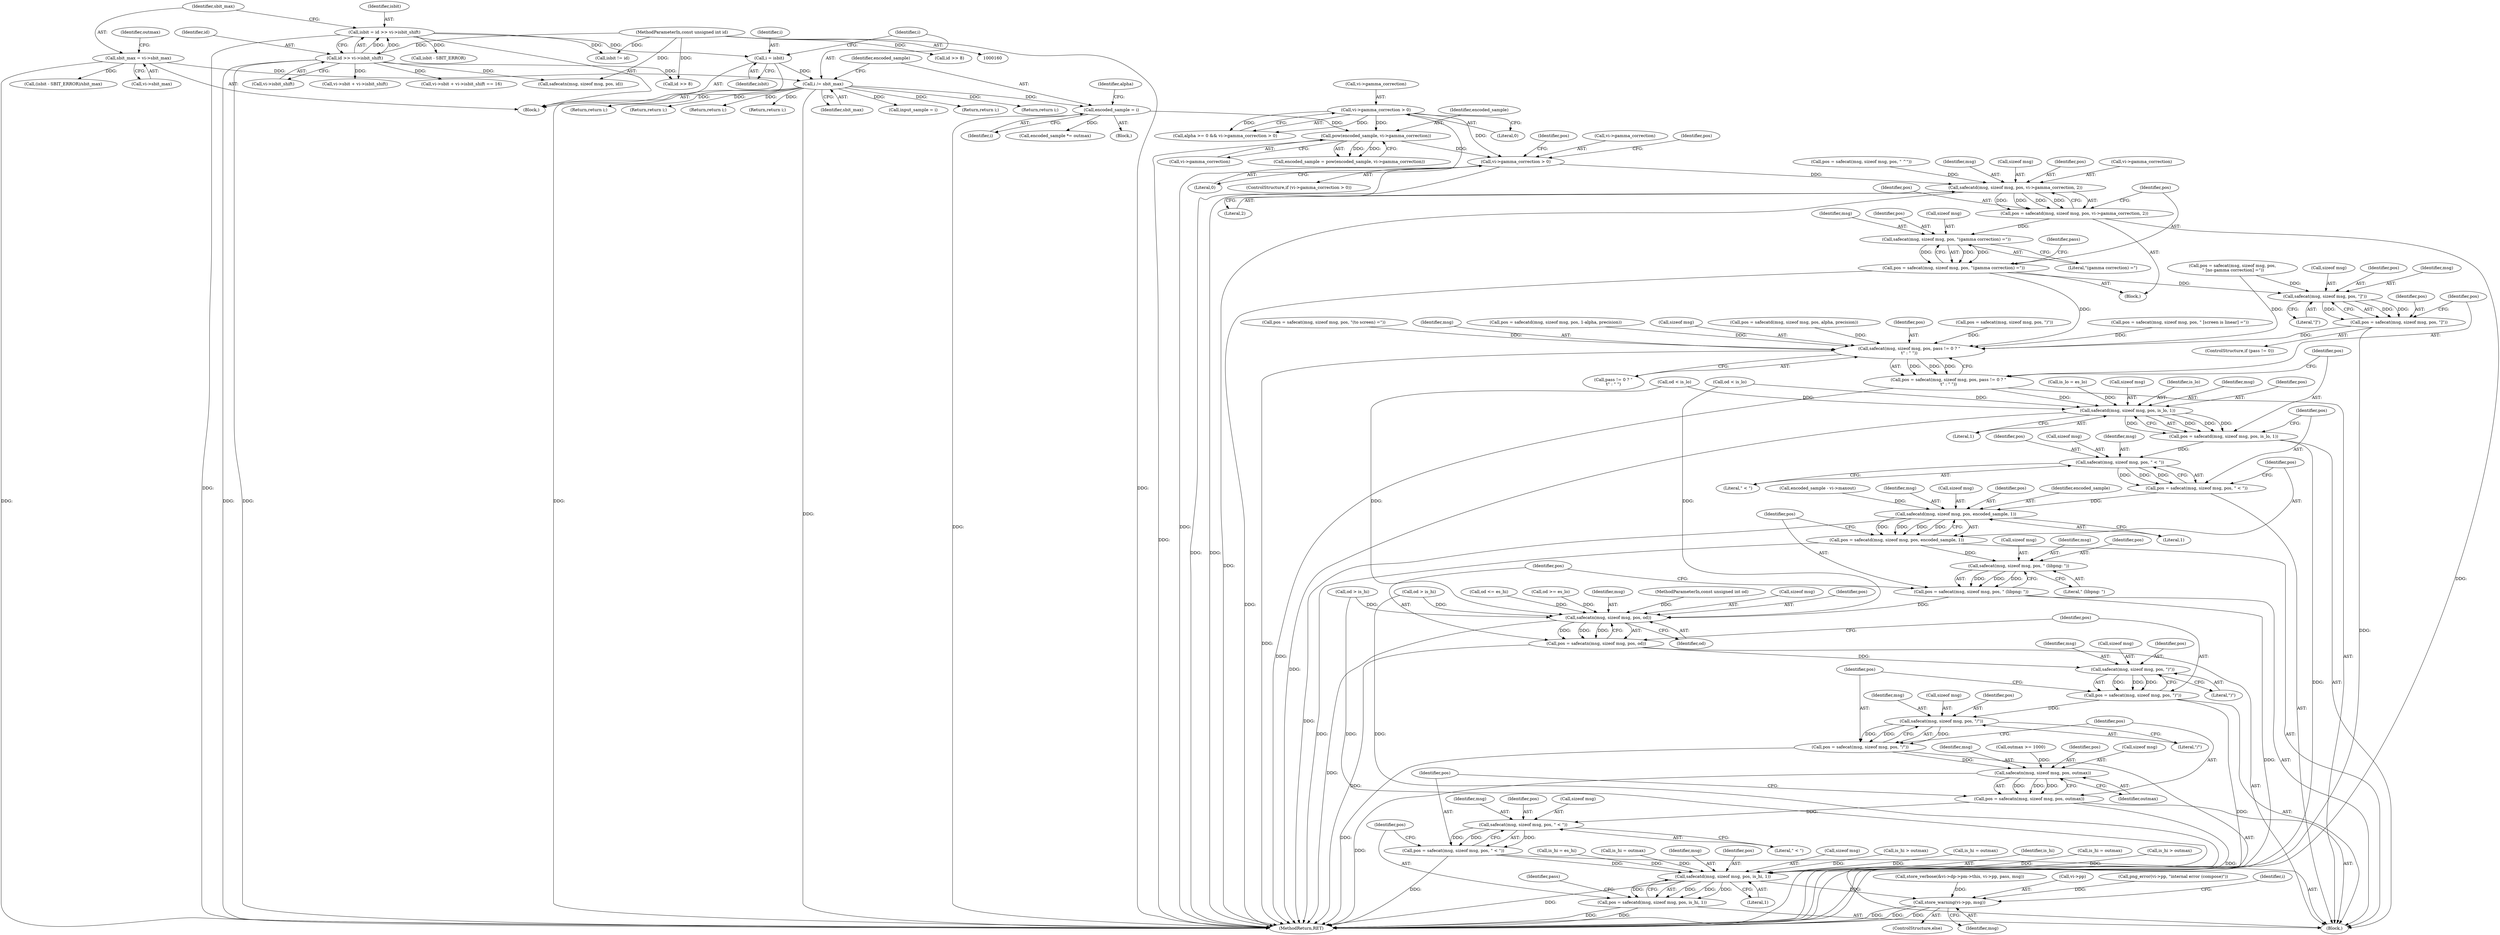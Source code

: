 digraph "0_Android_9d4853418ab2f754c2b63e091c29c5529b8b86ca_43@pointer" {
"1001414" [label="(Call,vi->gamma_correction > 0)"];
"1000219" [label="(Call,pow(encoded_sample, vi->gamma_correction))"];
"1000203" [label="(Call,encoded_sample = i)"];
"1000198" [label="(Call,i /= sbit_max)"];
"1000177" [label="(Call,sbit_max = vi->sbit_max)"];
"1000195" [label="(Call,i = isbit)"];
"1000169" [label="(Call,isbit = id >> vi->isbit_shift)"];
"1000171" [label="(Call,id >> vi->isbit_shift)"];
"1000163" [label="(MethodParameterIn,const unsigned int id)"];
"1000212" [label="(Call,vi->gamma_correction > 0)"];
"1001430" [label="(Call,safecatd(msg, sizeof msg, pos, vi->gamma_correction, 2))"];
"1001428" [label="(Call,pos = safecatd(msg, sizeof msg, pos, vi->gamma_correction, 2))"];
"1001441" [label="(Call,safecat(msg, sizeof msg, pos, \"(gamma correction) =\"))"];
"1001439" [label="(Call,pos = safecat(msg, sizeof msg, pos, \"(gamma correction) =\"))"];
"1001462" [label="(Call,safecat(msg, sizeof msg, pos, \"]\"))"];
"1001460" [label="(Call,pos = safecat(msg, sizeof msg, pos, \"]\"))"];
"1001485" [label="(Call,safecat(msg, sizeof msg, pos, pass != 0 ? \"\n\t\" : \" \"))"];
"1001483" [label="(Call,pos = safecat(msg, sizeof msg, pos, pass != 0 ? \"\n\t\" : \" \"))"];
"1001498" [label="(Call,safecatd(msg, sizeof msg, pos, is_lo, 1))"];
"1001496" [label="(Call,pos = safecatd(msg, sizeof msg, pos, is_lo, 1))"];
"1001507" [label="(Call,safecat(msg, sizeof msg, pos, \" < \"))"];
"1001505" [label="(Call,pos = safecat(msg, sizeof msg, pos, \" < \"))"];
"1001515" [label="(Call,safecatd(msg, sizeof msg, pos, encoded_sample, 1))"];
"1001513" [label="(Call,pos = safecatd(msg, sizeof msg, pos, encoded_sample, 1))"];
"1001524" [label="(Call,safecat(msg, sizeof msg, pos, \" (libpng: \"))"];
"1001522" [label="(Call,pos = safecat(msg, sizeof msg, pos, \" (libpng: \"))"];
"1001532" [label="(Call,safecatn(msg, sizeof msg, pos, od))"];
"1001530" [label="(Call,pos = safecatn(msg, sizeof msg, pos, od))"];
"1001540" [label="(Call,safecat(msg, sizeof msg, pos, \")\"))"];
"1001538" [label="(Call,pos = safecat(msg, sizeof msg, pos, \")\"))"];
"1001548" [label="(Call,safecat(msg, sizeof msg, pos, \"/\"))"];
"1001546" [label="(Call,pos = safecat(msg, sizeof msg, pos, \"/\"))"];
"1001556" [label="(Call,safecatn(msg, sizeof msg, pos, outmax))"];
"1001554" [label="(Call,pos = safecatn(msg, sizeof msg, pos, outmax))"];
"1001564" [label="(Call,safecat(msg, sizeof msg, pos, \" < \"))"];
"1001562" [label="(Call,pos = safecat(msg, sizeof msg, pos, \" < \"))"];
"1001572" [label="(Call,safecatd(msg, sizeof msg, pos, is_hi, 1))"];
"1001570" [label="(Call,pos = safecatd(msg, sizeof msg, pos, is_hi, 1))"];
"1001586" [label="(Call,store_warning(vi->pp, msg))"];
"1000219" [label="(Call,pow(encoded_sample, vi->gamma_correction))"];
"1001505" [label="(Call,pos = safecat(msg, sizeof msg, pos, \" < \"))"];
"1001531" [label="(Identifier,pos)"];
"1001552" [label="(Identifier,pos)"];
"1001519" [label="(Identifier,pos)"];
"1001525" [label="(Identifier,msg)"];
"1001557" [label="(Identifier,msg)"];
"1001565" [label="(Identifier,msg)"];
"1000851" [label="(Call,is_hi = outmax)"];
"1001005" [label="(Call,outmax >= 1000)"];
"1000163" [label="(MethodParameterIn,const unsigned int id)"];
"1001463" [label="(Identifier,msg)"];
"1001112" [label="(Call,isbit != id)"];
"1000673" [label="(Call,is_lo = es_lo)"];
"1001555" [label="(Identifier,pos)"];
"1000213" [label="(Call,vi->gamma_correction)"];
"1001520" [label="(Identifier,encoded_sample)"];
"1000199" [label="(Identifier,i)"];
"1001530" [label="(Call,pos = safecatn(msg, sizeof msg, pos, od))"];
"1001591" [label="(Return,return i;)"];
"1000179" [label="(Call,vi->sbit_max)"];
"1001438" [label="(Literal,2)"];
"1001458" [label="(Identifier,pass)"];
"1001449" [label="(Identifier,pos)"];
"1001381" [label="(Call,pos = safecat(msg, sizeof msg, pos, \" [screen is linear] =\"))"];
"1001500" [label="(Call,sizeof msg)"];
"1001464" [label="(Call,sizeof msg)"];
"1001504" [label="(Literal,1)"];
"1000527" [label="(Call,encoded_sample - vi->maxout)"];
"1000196" [label="(Identifier,i)"];
"1001443" [label="(Call,sizeof msg)"];
"1001585" [label="(ControlStructure,else)"];
"1001516" [label="(Identifier,msg)"];
"1001429" [label="(Identifier,pos)"];
"1001511" [label="(Identifier,pos)"];
"1000172" [label="(Identifier,id)"];
"1001440" [label="(Identifier,pos)"];
"1000964" [label="(Call,is_hi > outmax)"];
"1001541" [label="(Identifier,msg)"];
"1001523" [label="(Identifier,pos)"];
"1000652" [label="(Call,od <= es_hi)"];
"1000860" [label="(Call,od > is_hi)"];
"1001483" [label="(Call,pos = safecat(msg, sizeof msg, pos, pass != 0 ? \"\n\t\" : \" \"))"];
"1001467" [label="(Literal,\"]\")"];
"1001581" [label="(Identifier,pass)"];
"1001372" [label="(Call,pos = safecat(msg, sizeof msg, pos, \"(to screen) =\"))"];
"1000212" [label="(Call,vi->gamma_correction > 0)"];
"1001498" [label="(Call,safecatd(msg, sizeof msg, pos, is_lo, 1))"];
"1001484" [label="(Identifier,pos)"];
"1000436" [label="(Return,return i;)"];
"1001415" [label="(Call,vi->gamma_correction)"];
"1000676" [label="(Call,is_hi = es_hi)"];
"1001563" [label="(Identifier,pos)"];
"1001542" [label="(Call,sizeof msg)"];
"1001506" [label="(Identifier,pos)"];
"1001509" [label="(Call,sizeof msg)"];
"1001561" [label="(Identifier,outmax)"];
"1000649" [label="(Call,od >= es_lo)"];
"1001546" [label="(Call,pos = safecat(msg, sizeof msg, pos, \"/\"))"];
"1000895" [label="(Call,vi->sbit + vi->isbit_shift)"];
"1001462" [label="(Call,safecat(msg, sizeof msg, pos, \"]\"))"];
"1001521" [label="(Literal,1)"];
"1000177" [label="(Call,sbit_max = vi->sbit_max)"];
"1001486" [label="(Identifier,msg)"];
"1001512" [label="(Literal,\" < \")"];
"1001281" [label="(Call,pos = safecatd(msg, sizeof msg, pos, 1-alpha, precision))"];
"1000203" [label="(Call,encoded_sample = i)"];
"1001515" [label="(Call,safecatd(msg, sizeof msg, pos, encoded_sample, 1))"];
"1000170" [label="(Identifier,isbit)"];
"1001507" [label="(Call,safecat(msg, sizeof msg, pos, \" < \"))"];
"1001562" [label="(Call,pos = safecat(msg, sizeof msg, pos, \" < \"))"];
"1001578" [label="(Literal,1)"];
"1001441" [label="(Call,safecat(msg, sizeof msg, pos, \"(gamma correction) =\"))"];
"1000167" [label="(Block,)"];
"1000205" [label="(Identifier,i)"];
"1001533" [label="(Identifier,msg)"];
"1000971" [label="(Call,is_hi = outmax)"];
"1001528" [label="(Identifier,pos)"];
"1001487" [label="(Call,sizeof msg)"];
"1000260" [label="(Return,return i;)"];
"1000164" [label="(MethodParameterIn,const unsigned int od)"];
"1000184" [label="(Identifier,outmax)"];
"1001434" [label="(Identifier,pos)"];
"1001435" [label="(Call,vi->gamma_correction)"];
"1001529" [label="(Literal,\" (libpng: \")"];
"1001587" [label="(Call,vi->pp)"];
"1000221" [label="(Call,vi->gamma_correction)"];
"1001466" [label="(Identifier,pos)"];
"1001549" [label="(Identifier,msg)"];
"1001460" [label="(Call,pos = safecat(msg, sizeof msg, pos, \"]\"))"];
"1001544" [label="(Identifier,pos)"];
"1001586" [label="(Call,store_warning(vi->pp, msg))"];
"1001524" [label="(Call,safecat(msg, sizeof msg, pos, \" (libpng: \"))"];
"1000662" [label="(Return,return i;)"];
"1001556" [label="(Call,safecatn(msg, sizeof msg, pos, outmax))"];
"1001442" [label="(Identifier,msg)"];
"1000217" [label="(Call,encoded_sample = pow(encoded_sample, vi->gamma_correction))"];
"1001490" [label="(Call,pass != 0 ? \"\n\t\" : \" \")"];
"1000224" [label="(Call,encoded_sample *= outmax)"];
"1001554" [label="(Call,pos = safecatn(msg, sizeof msg, pos, outmax))"];
"1001428" [label="(Call,pos = safecatd(msg, sizeof msg, pos, vi->gamma_correction, 2))"];
"1000201" [label="(Block,)"];
"1001593" [label="(MethodReturn,RET)"];
"1001573" [label="(Identifier,msg)"];
"1000169" [label="(Call,isbit = id >> vi->isbit_shift)"];
"1001526" [label="(Call,sizeof msg)"];
"1001503" [label="(Identifier,is_lo)"];
"1001534" [label="(Call,sizeof msg)"];
"1001420" [label="(Call,pos = safecat(msg, sizeof msg, pos, \" ^\"))"];
"1001538" [label="(Call,pos = safecat(msg, sizeof msg, pos, \")\"))"];
"1001571" [label="(Identifier,pos)"];
"1001418" [label="(Literal,0)"];
"1001445" [label="(Identifier,pos)"];
"1000200" [label="(Identifier,sbit_max)"];
"1001550" [label="(Call,sizeof msg)"];
"1000264" [label="(Call,input_sample = i)"];
"1001547" [label="(Identifier,pos)"];
"1001456" [label="(ControlStructure,if (pass != 0))"];
"1001439" [label="(Call,pos = safecat(msg, sizeof msg, pos, \"(gamma correction) =\"))"];
"1001532" [label="(Call,safecatn(msg, sizeof msg, pos, od))"];
"1001075" [label="(Call,png_error(vi->pp, \"internal error (compose)\"))"];
"1001431" [label="(Identifier,msg)"];
"1001497" [label="(Identifier,pos)"];
"1000195" [label="(Call,i = isbit)"];
"1001233" [label="(Call,pos = safecatd(msg, sizeof msg, pos, alpha, precision))"];
"1001461" [label="(Identifier,pos)"];
"1001569" [label="(Literal,\" < \")"];
"1001485" [label="(Call,safecat(msg, sizeof msg, pos, pass != 0 ? \"\n\t\" : \" \"))"];
"1000220" [label="(Identifier,encoded_sample)"];
"1001489" [label="(Identifier,pos)"];
"1001576" [label="(Identifier,pos)"];
"1000700" [label="(Call,(isbit - SBIT_ERROR)/sbit_max)"];
"1001413" [label="(ControlStructure,if (vi->gamma_correction > 0))"];
"1000977" [label="(Call,od < is_lo)"];
"1001513" [label="(Call,pos = safecatd(msg, sizeof msg, pos, encoded_sample, 1))"];
"1001548" [label="(Call,safecat(msg, sizeof msg, pos, \"/\"))"];
"1001574" [label="(Call,sizeof msg)"];
"1001517" [label="(Call,sizeof msg)"];
"1001496" [label="(Call,pos = safecatd(msg, sizeof msg, pos, is_lo, 1))"];
"1000198" [label="(Call,i /= sbit_max)"];
"1001168" [label="(Call,pos = safecat(msg, sizeof msg, pos, \")\"))"];
"1000197" [label="(Identifier,isbit)"];
"1001570" [label="(Call,pos = safecatd(msg, sizeof msg, pos, is_hi, 1))"];
"1000980" [label="(Call,od > is_hi)"];
"1000894" [label="(Call,vi->sbit + vi->isbit_shift == 16)"];
"1001536" [label="(Identifier,pos)"];
"1000870" [label="(Return,return i;)"];
"1001539" [label="(Identifier,pos)"];
"1001098" [label="(Call,safecatn(msg, sizeof msg, pos, id))"];
"1000204" [label="(Identifier,encoded_sample)"];
"1000848" [label="(Call,is_hi > outmax)"];
"1001432" [label="(Call,sizeof msg)"];
"1001448" [label="(Call,pos = safecat(msg, sizeof msg, pos,\n \" [no gamma correction] =\"))"];
"1000967" [label="(Call,is_hi = outmax)"];
"1000216" [label="(Literal,0)"];
"1000990" [label="(Return,return i;)"];
"1001590" [label="(Identifier,msg)"];
"1001414" [label="(Call,vi->gamma_correction > 0)"];
"1001430" [label="(Call,safecatd(msg, sizeof msg, pos, vi->gamma_correction, 2))"];
"1000701" [label="(Call,isbit - SBIT_ERROR)"];
"1000908" [label="(Call,id >> 8)"];
"1001540" [label="(Call,safecat(msg, sizeof msg, pos, \")\"))"];
"1000857" [label="(Call,od < is_lo)"];
"1001419" [label="(Block,)"];
"1001592" [label="(Identifier,i)"];
"1000210" [label="(Identifier,alpha)"];
"1001537" [label="(Identifier,od)"];
"1001560" [label="(Identifier,pos)"];
"1001446" [label="(Literal,\"(gamma correction) =\")"];
"1001421" [label="(Identifier,pos)"];
"1000943" [label="(Call,id >> 8)"];
"1001499" [label="(Identifier,msg)"];
"1001469" [label="(Call,store_verbose(&vi->dp->pm->this, vi->pp, pass, msg))"];
"1000178" [label="(Identifier,sbit_max)"];
"1001508" [label="(Identifier,msg)"];
"1000173" [label="(Call,vi->isbit_shift)"];
"1001545" [label="(Literal,\")\")"];
"1000208" [label="(Call,alpha >= 0 && vi->gamma_correction > 0)"];
"1001564" [label="(Call,safecat(msg, sizeof msg, pos, \" < \"))"];
"1001522" [label="(Call,pos = safecat(msg, sizeof msg, pos, \" (libpng: \"))"];
"1001558" [label="(Call,sizeof msg)"];
"1001568" [label="(Identifier,pos)"];
"1001553" [label="(Literal,\"/\")"];
"1001572" [label="(Call,safecatd(msg, sizeof msg, pos, is_hi, 1))"];
"1000996" [label="(Block,)"];
"1001502" [label="(Identifier,pos)"];
"1001577" [label="(Identifier,is_hi)"];
"1001514" [label="(Identifier,pos)"];
"1000171" [label="(Call,id >> vi->isbit_shift)"];
"1001566" [label="(Call,sizeof msg)"];
"1001414" -> "1001413"  [label="AST: "];
"1001414" -> "1001418"  [label="CFG: "];
"1001415" -> "1001414"  [label="AST: "];
"1001418" -> "1001414"  [label="AST: "];
"1001421" -> "1001414"  [label="CFG: "];
"1001449" -> "1001414"  [label="CFG: "];
"1001414" -> "1001593"  [label="DDG: "];
"1001414" -> "1001593"  [label="DDG: "];
"1000219" -> "1001414"  [label="DDG: "];
"1000212" -> "1001414"  [label="DDG: "];
"1001414" -> "1001430"  [label="DDG: "];
"1000219" -> "1000217"  [label="AST: "];
"1000219" -> "1000221"  [label="CFG: "];
"1000220" -> "1000219"  [label="AST: "];
"1000221" -> "1000219"  [label="AST: "];
"1000217" -> "1000219"  [label="CFG: "];
"1000219" -> "1001593"  [label="DDG: "];
"1000219" -> "1000217"  [label="DDG: "];
"1000219" -> "1000217"  [label="DDG: "];
"1000203" -> "1000219"  [label="DDG: "];
"1000212" -> "1000219"  [label="DDG: "];
"1000203" -> "1000201"  [label="AST: "];
"1000203" -> "1000205"  [label="CFG: "];
"1000204" -> "1000203"  [label="AST: "];
"1000205" -> "1000203"  [label="AST: "];
"1000210" -> "1000203"  [label="CFG: "];
"1000203" -> "1001593"  [label="DDG: "];
"1000198" -> "1000203"  [label="DDG: "];
"1000203" -> "1000224"  [label="DDG: "];
"1000198" -> "1000167"  [label="AST: "];
"1000198" -> "1000200"  [label="CFG: "];
"1000199" -> "1000198"  [label="AST: "];
"1000200" -> "1000198"  [label="AST: "];
"1000204" -> "1000198"  [label="CFG: "];
"1000198" -> "1001593"  [label="DDG: "];
"1000177" -> "1000198"  [label="DDG: "];
"1000195" -> "1000198"  [label="DDG: "];
"1000198" -> "1000260"  [label="DDG: "];
"1000198" -> "1000264"  [label="DDG: "];
"1000198" -> "1000436"  [label="DDG: "];
"1000198" -> "1000662"  [label="DDG: "];
"1000198" -> "1000870"  [label="DDG: "];
"1000198" -> "1000990"  [label="DDG: "];
"1000198" -> "1001591"  [label="DDG: "];
"1000177" -> "1000167"  [label="AST: "];
"1000177" -> "1000179"  [label="CFG: "];
"1000178" -> "1000177"  [label="AST: "];
"1000179" -> "1000177"  [label="AST: "];
"1000184" -> "1000177"  [label="CFG: "];
"1000177" -> "1001593"  [label="DDG: "];
"1000177" -> "1000700"  [label="DDG: "];
"1000195" -> "1000167"  [label="AST: "];
"1000195" -> "1000197"  [label="CFG: "];
"1000196" -> "1000195"  [label="AST: "];
"1000197" -> "1000195"  [label="AST: "];
"1000199" -> "1000195"  [label="CFG: "];
"1000195" -> "1001593"  [label="DDG: "];
"1000169" -> "1000195"  [label="DDG: "];
"1000169" -> "1000167"  [label="AST: "];
"1000169" -> "1000171"  [label="CFG: "];
"1000170" -> "1000169"  [label="AST: "];
"1000171" -> "1000169"  [label="AST: "];
"1000178" -> "1000169"  [label="CFG: "];
"1000169" -> "1001593"  [label="DDG: "];
"1000171" -> "1000169"  [label="DDG: "];
"1000171" -> "1000169"  [label="DDG: "];
"1000169" -> "1000701"  [label="DDG: "];
"1000169" -> "1001112"  [label="DDG: "];
"1000171" -> "1000173"  [label="CFG: "];
"1000172" -> "1000171"  [label="AST: "];
"1000173" -> "1000171"  [label="AST: "];
"1000171" -> "1001593"  [label="DDG: "];
"1000171" -> "1001593"  [label="DDG: "];
"1000163" -> "1000171"  [label="DDG: "];
"1000171" -> "1000894"  [label="DDG: "];
"1000171" -> "1000895"  [label="DDG: "];
"1000171" -> "1000908"  [label="DDG: "];
"1000171" -> "1001098"  [label="DDG: "];
"1000163" -> "1000160"  [label="AST: "];
"1000163" -> "1001593"  [label="DDG: "];
"1000163" -> "1000908"  [label="DDG: "];
"1000163" -> "1000943"  [label="DDG: "];
"1000163" -> "1001098"  [label="DDG: "];
"1000163" -> "1001112"  [label="DDG: "];
"1000212" -> "1000208"  [label="AST: "];
"1000212" -> "1000216"  [label="CFG: "];
"1000213" -> "1000212"  [label="AST: "];
"1000216" -> "1000212"  [label="AST: "];
"1000208" -> "1000212"  [label="CFG: "];
"1000212" -> "1001593"  [label="DDG: "];
"1000212" -> "1000208"  [label="DDG: "];
"1000212" -> "1000208"  [label="DDG: "];
"1001430" -> "1001428"  [label="AST: "];
"1001430" -> "1001438"  [label="CFG: "];
"1001431" -> "1001430"  [label="AST: "];
"1001432" -> "1001430"  [label="AST: "];
"1001434" -> "1001430"  [label="AST: "];
"1001435" -> "1001430"  [label="AST: "];
"1001438" -> "1001430"  [label="AST: "];
"1001428" -> "1001430"  [label="CFG: "];
"1001430" -> "1001593"  [label="DDG: "];
"1001430" -> "1001428"  [label="DDG: "];
"1001430" -> "1001428"  [label="DDG: "];
"1001430" -> "1001428"  [label="DDG: "];
"1001430" -> "1001428"  [label="DDG: "];
"1001420" -> "1001430"  [label="DDG: "];
"1001428" -> "1001419"  [label="AST: "];
"1001429" -> "1001428"  [label="AST: "];
"1001440" -> "1001428"  [label="CFG: "];
"1001428" -> "1001593"  [label="DDG: "];
"1001428" -> "1001441"  [label="DDG: "];
"1001441" -> "1001439"  [label="AST: "];
"1001441" -> "1001446"  [label="CFG: "];
"1001442" -> "1001441"  [label="AST: "];
"1001443" -> "1001441"  [label="AST: "];
"1001445" -> "1001441"  [label="AST: "];
"1001446" -> "1001441"  [label="AST: "];
"1001439" -> "1001441"  [label="CFG: "];
"1001441" -> "1001439"  [label="DDG: "];
"1001441" -> "1001439"  [label="DDG: "];
"1001441" -> "1001439"  [label="DDG: "];
"1001439" -> "1001419"  [label="AST: "];
"1001440" -> "1001439"  [label="AST: "];
"1001458" -> "1001439"  [label="CFG: "];
"1001439" -> "1001593"  [label="DDG: "];
"1001439" -> "1001462"  [label="DDG: "];
"1001439" -> "1001485"  [label="DDG: "];
"1001462" -> "1001460"  [label="AST: "];
"1001462" -> "1001467"  [label="CFG: "];
"1001463" -> "1001462"  [label="AST: "];
"1001464" -> "1001462"  [label="AST: "];
"1001466" -> "1001462"  [label="AST: "];
"1001467" -> "1001462"  [label="AST: "];
"1001460" -> "1001462"  [label="CFG: "];
"1001462" -> "1001460"  [label="DDG: "];
"1001462" -> "1001460"  [label="DDG: "];
"1001462" -> "1001460"  [label="DDG: "];
"1001448" -> "1001462"  [label="DDG: "];
"1001460" -> "1001456"  [label="AST: "];
"1001461" -> "1001460"  [label="AST: "];
"1001484" -> "1001460"  [label="CFG: "];
"1001460" -> "1001593"  [label="DDG: "];
"1001460" -> "1001485"  [label="DDG: "];
"1001485" -> "1001483"  [label="AST: "];
"1001485" -> "1001490"  [label="CFG: "];
"1001486" -> "1001485"  [label="AST: "];
"1001487" -> "1001485"  [label="AST: "];
"1001489" -> "1001485"  [label="AST: "];
"1001490" -> "1001485"  [label="AST: "];
"1001483" -> "1001485"  [label="CFG: "];
"1001485" -> "1001593"  [label="DDG: "];
"1001485" -> "1001483"  [label="DDG: "];
"1001485" -> "1001483"  [label="DDG: "];
"1001485" -> "1001483"  [label="DDG: "];
"1001448" -> "1001485"  [label="DDG: "];
"1001372" -> "1001485"  [label="DDG: "];
"1001168" -> "1001485"  [label="DDG: "];
"1001381" -> "1001485"  [label="DDG: "];
"1001281" -> "1001485"  [label="DDG: "];
"1001233" -> "1001485"  [label="DDG: "];
"1001483" -> "1000996"  [label="AST: "];
"1001484" -> "1001483"  [label="AST: "];
"1001497" -> "1001483"  [label="CFG: "];
"1001483" -> "1001593"  [label="DDG: "];
"1001483" -> "1001498"  [label="DDG: "];
"1001498" -> "1001496"  [label="AST: "];
"1001498" -> "1001504"  [label="CFG: "];
"1001499" -> "1001498"  [label="AST: "];
"1001500" -> "1001498"  [label="AST: "];
"1001502" -> "1001498"  [label="AST: "];
"1001503" -> "1001498"  [label="AST: "];
"1001504" -> "1001498"  [label="AST: "];
"1001496" -> "1001498"  [label="CFG: "];
"1001498" -> "1001593"  [label="DDG: "];
"1001498" -> "1001496"  [label="DDG: "];
"1001498" -> "1001496"  [label="DDG: "];
"1001498" -> "1001496"  [label="DDG: "];
"1001498" -> "1001496"  [label="DDG: "];
"1000977" -> "1001498"  [label="DDG: "];
"1000857" -> "1001498"  [label="DDG: "];
"1000673" -> "1001498"  [label="DDG: "];
"1001496" -> "1000996"  [label="AST: "];
"1001497" -> "1001496"  [label="AST: "];
"1001506" -> "1001496"  [label="CFG: "];
"1001496" -> "1001593"  [label="DDG: "];
"1001496" -> "1001507"  [label="DDG: "];
"1001507" -> "1001505"  [label="AST: "];
"1001507" -> "1001512"  [label="CFG: "];
"1001508" -> "1001507"  [label="AST: "];
"1001509" -> "1001507"  [label="AST: "];
"1001511" -> "1001507"  [label="AST: "];
"1001512" -> "1001507"  [label="AST: "];
"1001505" -> "1001507"  [label="CFG: "];
"1001507" -> "1001505"  [label="DDG: "];
"1001507" -> "1001505"  [label="DDG: "];
"1001507" -> "1001505"  [label="DDG: "];
"1001505" -> "1000996"  [label="AST: "];
"1001506" -> "1001505"  [label="AST: "];
"1001514" -> "1001505"  [label="CFG: "];
"1001505" -> "1001515"  [label="DDG: "];
"1001515" -> "1001513"  [label="AST: "];
"1001515" -> "1001521"  [label="CFG: "];
"1001516" -> "1001515"  [label="AST: "];
"1001517" -> "1001515"  [label="AST: "];
"1001519" -> "1001515"  [label="AST: "];
"1001520" -> "1001515"  [label="AST: "];
"1001521" -> "1001515"  [label="AST: "];
"1001513" -> "1001515"  [label="CFG: "];
"1001515" -> "1001593"  [label="DDG: "];
"1001515" -> "1001513"  [label="DDG: "];
"1001515" -> "1001513"  [label="DDG: "];
"1001515" -> "1001513"  [label="DDG: "];
"1001515" -> "1001513"  [label="DDG: "];
"1000527" -> "1001515"  [label="DDG: "];
"1001513" -> "1000996"  [label="AST: "];
"1001514" -> "1001513"  [label="AST: "];
"1001523" -> "1001513"  [label="CFG: "];
"1001513" -> "1001593"  [label="DDG: "];
"1001513" -> "1001524"  [label="DDG: "];
"1001524" -> "1001522"  [label="AST: "];
"1001524" -> "1001529"  [label="CFG: "];
"1001525" -> "1001524"  [label="AST: "];
"1001526" -> "1001524"  [label="AST: "];
"1001528" -> "1001524"  [label="AST: "];
"1001529" -> "1001524"  [label="AST: "];
"1001522" -> "1001524"  [label="CFG: "];
"1001524" -> "1001522"  [label="DDG: "];
"1001524" -> "1001522"  [label="DDG: "];
"1001524" -> "1001522"  [label="DDG: "];
"1001522" -> "1000996"  [label="AST: "];
"1001523" -> "1001522"  [label="AST: "];
"1001531" -> "1001522"  [label="CFG: "];
"1001522" -> "1001593"  [label="DDG: "];
"1001522" -> "1001532"  [label="DDG: "];
"1001532" -> "1001530"  [label="AST: "];
"1001532" -> "1001537"  [label="CFG: "];
"1001533" -> "1001532"  [label="AST: "];
"1001534" -> "1001532"  [label="AST: "];
"1001536" -> "1001532"  [label="AST: "];
"1001537" -> "1001532"  [label="AST: "];
"1001530" -> "1001532"  [label="CFG: "];
"1001532" -> "1001593"  [label="DDG: "];
"1001532" -> "1001530"  [label="DDG: "];
"1001532" -> "1001530"  [label="DDG: "];
"1001532" -> "1001530"  [label="DDG: "];
"1000857" -> "1001532"  [label="DDG: "];
"1000980" -> "1001532"  [label="DDG: "];
"1000652" -> "1001532"  [label="DDG: "];
"1000977" -> "1001532"  [label="DDG: "];
"1000860" -> "1001532"  [label="DDG: "];
"1000649" -> "1001532"  [label="DDG: "];
"1000164" -> "1001532"  [label="DDG: "];
"1001530" -> "1000996"  [label="AST: "];
"1001531" -> "1001530"  [label="AST: "];
"1001539" -> "1001530"  [label="CFG: "];
"1001530" -> "1001593"  [label="DDG: "];
"1001530" -> "1001540"  [label="DDG: "];
"1001540" -> "1001538"  [label="AST: "];
"1001540" -> "1001545"  [label="CFG: "];
"1001541" -> "1001540"  [label="AST: "];
"1001542" -> "1001540"  [label="AST: "];
"1001544" -> "1001540"  [label="AST: "];
"1001545" -> "1001540"  [label="AST: "];
"1001538" -> "1001540"  [label="CFG: "];
"1001540" -> "1001538"  [label="DDG: "];
"1001540" -> "1001538"  [label="DDG: "];
"1001540" -> "1001538"  [label="DDG: "];
"1001538" -> "1000996"  [label="AST: "];
"1001539" -> "1001538"  [label="AST: "];
"1001547" -> "1001538"  [label="CFG: "];
"1001538" -> "1001593"  [label="DDG: "];
"1001538" -> "1001548"  [label="DDG: "];
"1001548" -> "1001546"  [label="AST: "];
"1001548" -> "1001553"  [label="CFG: "];
"1001549" -> "1001548"  [label="AST: "];
"1001550" -> "1001548"  [label="AST: "];
"1001552" -> "1001548"  [label="AST: "];
"1001553" -> "1001548"  [label="AST: "];
"1001546" -> "1001548"  [label="CFG: "];
"1001548" -> "1001546"  [label="DDG: "];
"1001548" -> "1001546"  [label="DDG: "];
"1001548" -> "1001546"  [label="DDG: "];
"1001546" -> "1000996"  [label="AST: "];
"1001547" -> "1001546"  [label="AST: "];
"1001555" -> "1001546"  [label="CFG: "];
"1001546" -> "1001593"  [label="DDG: "];
"1001546" -> "1001556"  [label="DDG: "];
"1001556" -> "1001554"  [label="AST: "];
"1001556" -> "1001561"  [label="CFG: "];
"1001557" -> "1001556"  [label="AST: "];
"1001558" -> "1001556"  [label="AST: "];
"1001560" -> "1001556"  [label="AST: "];
"1001561" -> "1001556"  [label="AST: "];
"1001554" -> "1001556"  [label="CFG: "];
"1001556" -> "1001593"  [label="DDG: "];
"1001556" -> "1001554"  [label="DDG: "];
"1001556" -> "1001554"  [label="DDG: "];
"1001556" -> "1001554"  [label="DDG: "];
"1001005" -> "1001556"  [label="DDG: "];
"1001554" -> "1000996"  [label="AST: "];
"1001555" -> "1001554"  [label="AST: "];
"1001563" -> "1001554"  [label="CFG: "];
"1001554" -> "1001593"  [label="DDG: "];
"1001554" -> "1001564"  [label="DDG: "];
"1001564" -> "1001562"  [label="AST: "];
"1001564" -> "1001569"  [label="CFG: "];
"1001565" -> "1001564"  [label="AST: "];
"1001566" -> "1001564"  [label="AST: "];
"1001568" -> "1001564"  [label="AST: "];
"1001569" -> "1001564"  [label="AST: "];
"1001562" -> "1001564"  [label="CFG: "];
"1001564" -> "1001562"  [label="DDG: "];
"1001564" -> "1001562"  [label="DDG: "];
"1001564" -> "1001562"  [label="DDG: "];
"1001562" -> "1000996"  [label="AST: "];
"1001563" -> "1001562"  [label="AST: "];
"1001571" -> "1001562"  [label="CFG: "];
"1001562" -> "1001593"  [label="DDG: "];
"1001562" -> "1001572"  [label="DDG: "];
"1001572" -> "1001570"  [label="AST: "];
"1001572" -> "1001578"  [label="CFG: "];
"1001573" -> "1001572"  [label="AST: "];
"1001574" -> "1001572"  [label="AST: "];
"1001576" -> "1001572"  [label="AST: "];
"1001577" -> "1001572"  [label="AST: "];
"1001578" -> "1001572"  [label="AST: "];
"1001570" -> "1001572"  [label="CFG: "];
"1001572" -> "1001593"  [label="DDG: "];
"1001572" -> "1001570"  [label="DDG: "];
"1001572" -> "1001570"  [label="DDG: "];
"1001572" -> "1001570"  [label="DDG: "];
"1001572" -> "1001570"  [label="DDG: "];
"1000971" -> "1001572"  [label="DDG: "];
"1000848" -> "1001572"  [label="DDG: "];
"1000676" -> "1001572"  [label="DDG: "];
"1000964" -> "1001572"  [label="DDG: "];
"1000980" -> "1001572"  [label="DDG: "];
"1000851" -> "1001572"  [label="DDG: "];
"1000967" -> "1001572"  [label="DDG: "];
"1000860" -> "1001572"  [label="DDG: "];
"1001572" -> "1001586"  [label="DDG: "];
"1001570" -> "1000996"  [label="AST: "];
"1001571" -> "1001570"  [label="AST: "];
"1001581" -> "1001570"  [label="CFG: "];
"1001570" -> "1001593"  [label="DDG: "];
"1001570" -> "1001593"  [label="DDG: "];
"1001586" -> "1001585"  [label="AST: "];
"1001586" -> "1001590"  [label="CFG: "];
"1001587" -> "1001586"  [label="AST: "];
"1001590" -> "1001586"  [label="AST: "];
"1001592" -> "1001586"  [label="CFG: "];
"1001586" -> "1001593"  [label="DDG: "];
"1001586" -> "1001593"  [label="DDG: "];
"1001586" -> "1001593"  [label="DDG: "];
"1001075" -> "1001586"  [label="DDG: "];
"1001469" -> "1001586"  [label="DDG: "];
}
